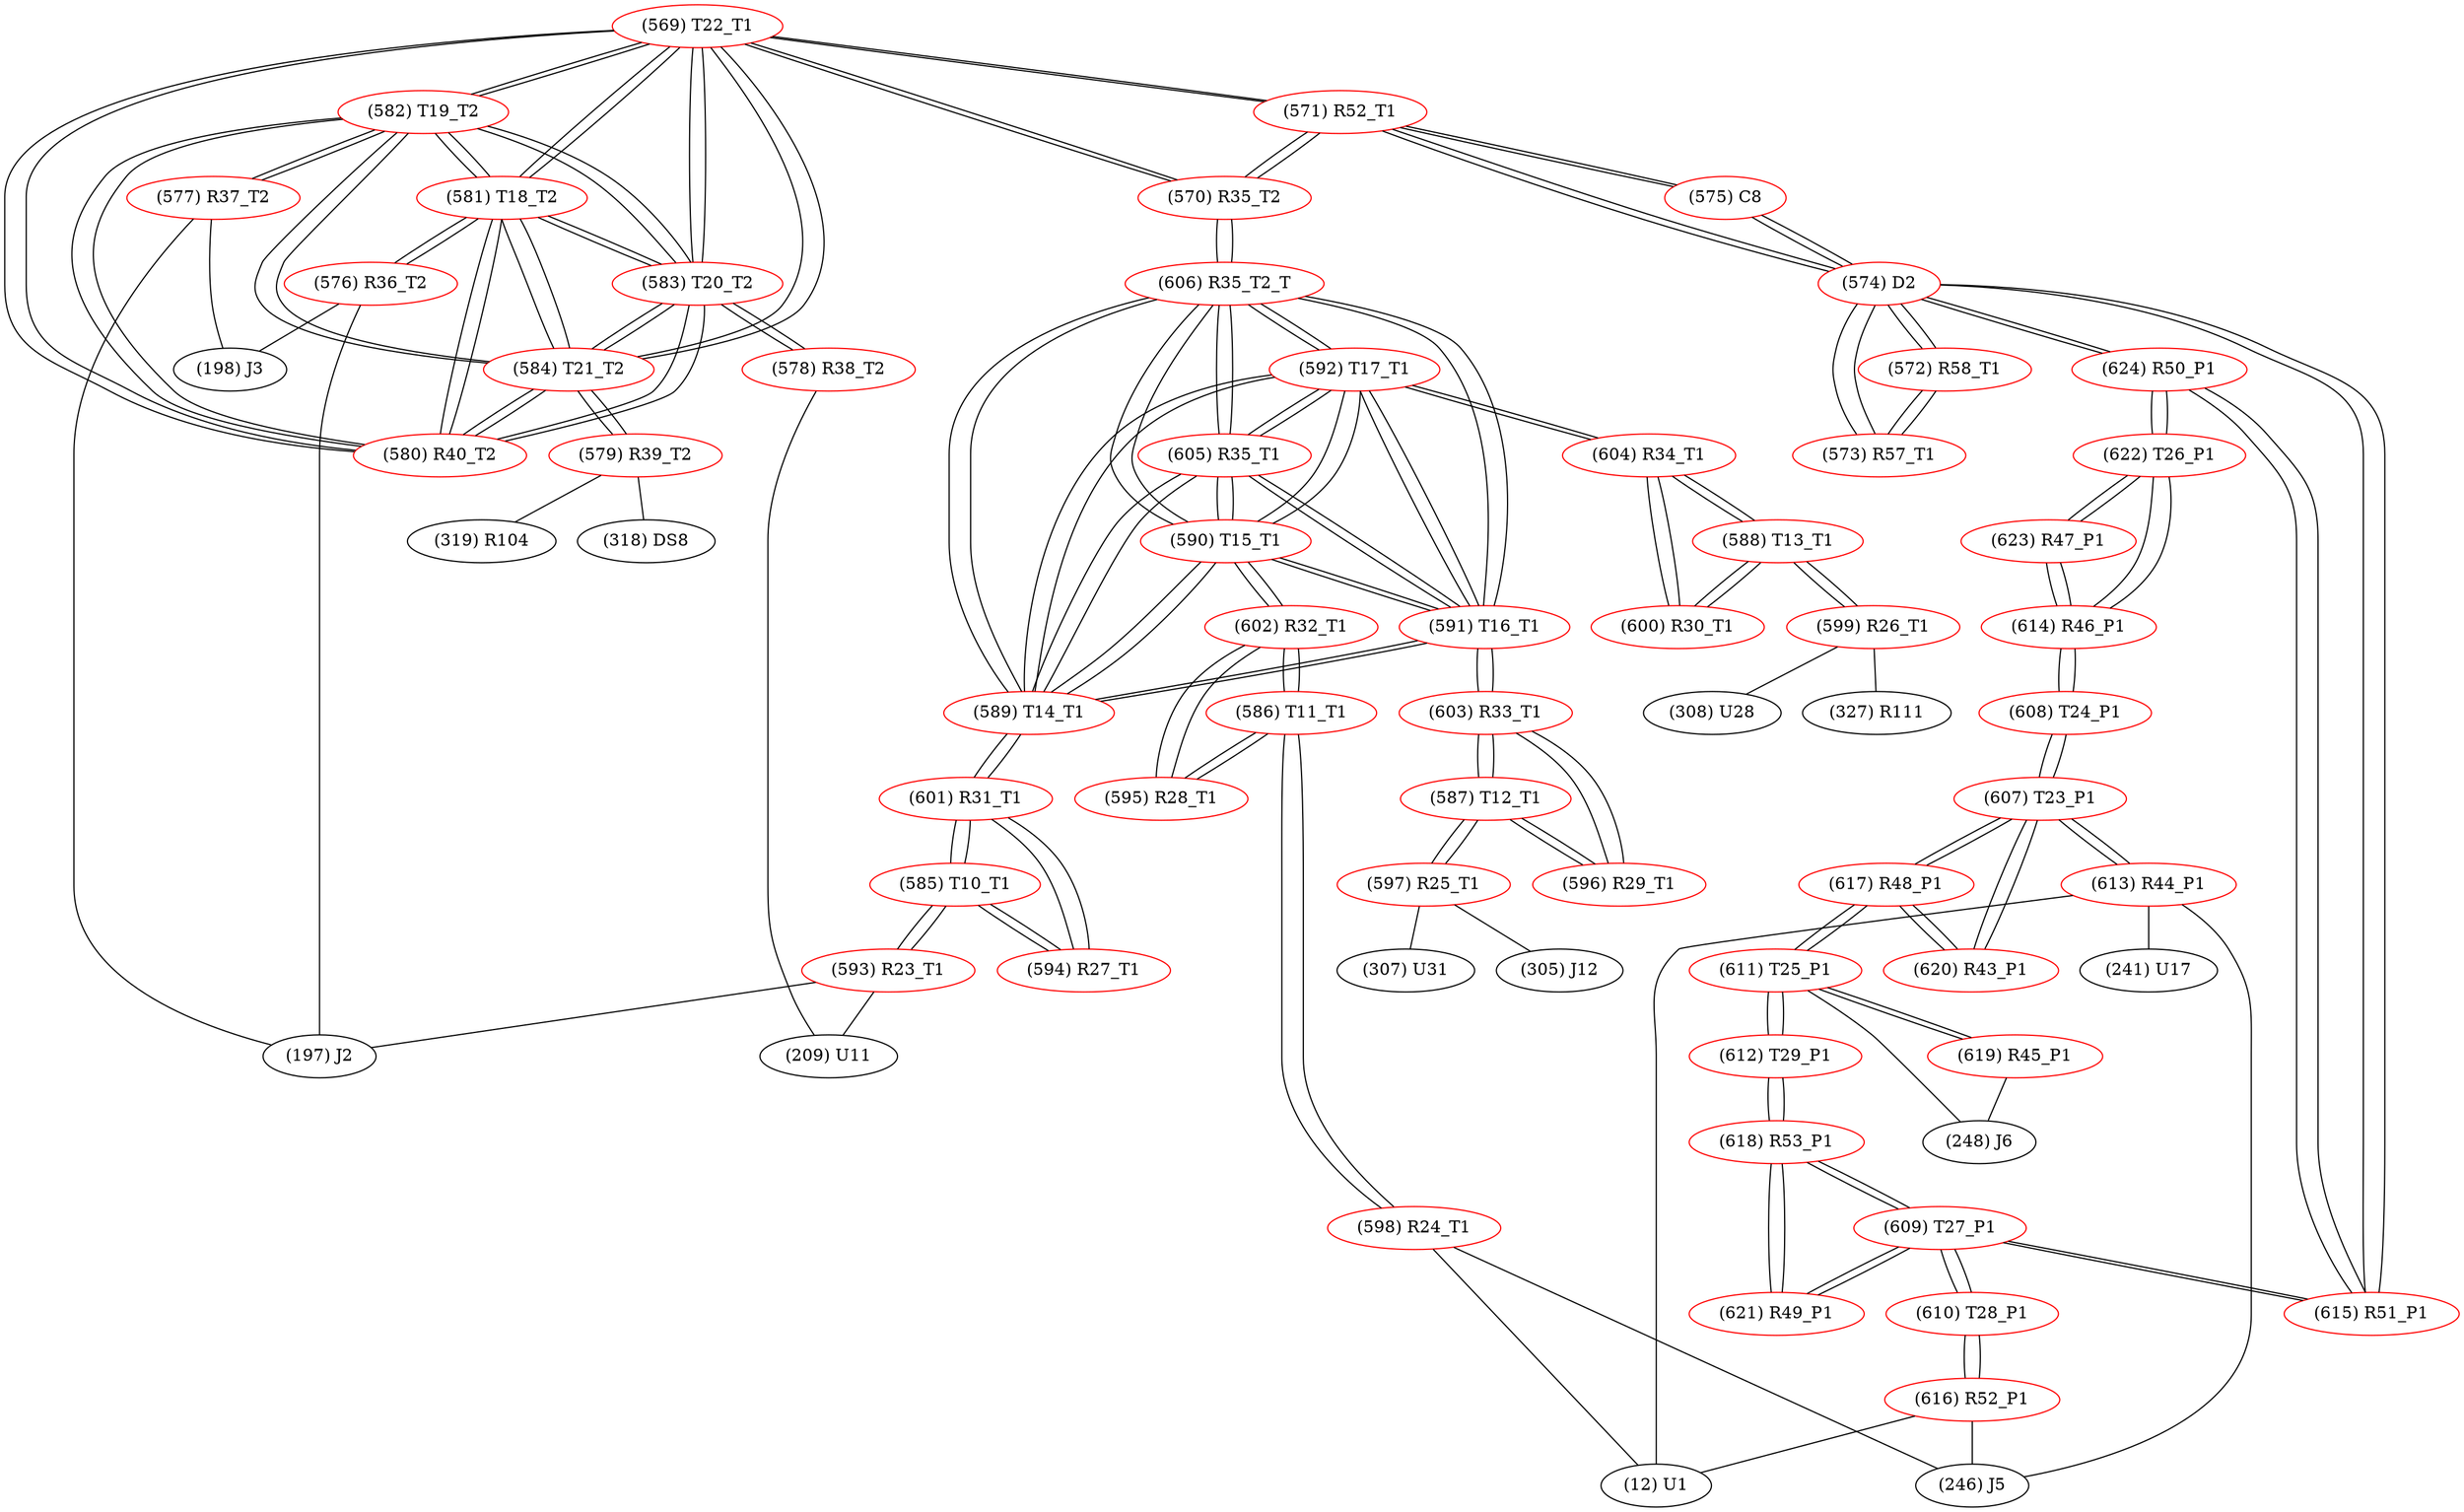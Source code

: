 graph {
	569 [label="(569) T22_T1" color=red]
	582 [label="(582) T19_T2"]
	581 [label="(581) T18_T2"]
	580 [label="(580) R40_T2"]
	584 [label="(584) T21_T2"]
	583 [label="(583) T20_T2"]
	571 [label="(571) R52_T1"]
	570 [label="(570) R35_T2"]
	570 [label="(570) R35_T2" color=red]
	571 [label="(571) R52_T1"]
	569 [label="(569) T22_T1"]
	606 [label="(606) R35_T2_T"]
	571 [label="(571) R52_T1" color=red]
	574 [label="(574) D2"]
	575 [label="(575) C8"]
	570 [label="(570) R35_T2"]
	569 [label="(569) T22_T1"]
	572 [label="(572) R58_T1" color=red]
	573 [label="(573) R57_T1"]
	574 [label="(574) D2"]
	573 [label="(573) R57_T1" color=red]
	572 [label="(572) R58_T1"]
	574 [label="(574) D2"]
	574 [label="(574) D2" color=red]
	571 [label="(571) R52_T1"]
	575 [label="(575) C8"]
	572 [label="(572) R58_T1"]
	573 [label="(573) R57_T1"]
	615 [label="(615) R51_P1"]
	624 [label="(624) R50_P1"]
	575 [label="(575) C8" color=red]
	574 [label="(574) D2"]
	571 [label="(571) R52_T1"]
	576 [label="(576) R36_T2" color=red]
	198 [label="(198) J3"]
	197 [label="(197) J2"]
	581 [label="(581) T18_T2"]
	577 [label="(577) R37_T2" color=red]
	197 [label="(197) J2"]
	198 [label="(198) J3"]
	582 [label="(582) T19_T2"]
	578 [label="(578) R38_T2" color=red]
	209 [label="(209) U11"]
	583 [label="(583) T20_T2"]
	579 [label="(579) R39_T2" color=red]
	319 [label="(319) R104"]
	318 [label="(318) DS8"]
	584 [label="(584) T21_T2"]
	580 [label="(580) R40_T2" color=red]
	569 [label="(569) T22_T1"]
	582 [label="(582) T19_T2"]
	581 [label="(581) T18_T2"]
	584 [label="(584) T21_T2"]
	583 [label="(583) T20_T2"]
	581 [label="(581) T18_T2" color=red]
	569 [label="(569) T22_T1"]
	582 [label="(582) T19_T2"]
	580 [label="(580) R40_T2"]
	584 [label="(584) T21_T2"]
	583 [label="(583) T20_T2"]
	576 [label="(576) R36_T2"]
	582 [label="(582) T19_T2" color=red]
	569 [label="(569) T22_T1"]
	581 [label="(581) T18_T2"]
	580 [label="(580) R40_T2"]
	584 [label="(584) T21_T2"]
	583 [label="(583) T20_T2"]
	577 [label="(577) R37_T2"]
	583 [label="(583) T20_T2" color=red]
	569 [label="(569) T22_T1"]
	582 [label="(582) T19_T2"]
	581 [label="(581) T18_T2"]
	580 [label="(580) R40_T2"]
	584 [label="(584) T21_T2"]
	578 [label="(578) R38_T2"]
	584 [label="(584) T21_T2" color=red]
	569 [label="(569) T22_T1"]
	582 [label="(582) T19_T2"]
	581 [label="(581) T18_T2"]
	580 [label="(580) R40_T2"]
	583 [label="(583) T20_T2"]
	579 [label="(579) R39_T2"]
	585 [label="(585) T10_T1" color=red]
	593 [label="(593) R23_T1"]
	601 [label="(601) R31_T1"]
	594 [label="(594) R27_T1"]
	586 [label="(586) T11_T1" color=red]
	598 [label="(598) R24_T1"]
	602 [label="(602) R32_T1"]
	595 [label="(595) R28_T1"]
	587 [label="(587) T12_T1" color=red]
	603 [label="(603) R33_T1"]
	596 [label="(596) R29_T1"]
	597 [label="(597) R25_T1"]
	588 [label="(588) T13_T1" color=red]
	600 [label="(600) R30_T1"]
	604 [label="(604) R34_T1"]
	599 [label="(599) R26_T1"]
	589 [label="(589) T14_T1" color=red]
	591 [label="(591) T16_T1"]
	590 [label="(590) T15_T1"]
	605 [label="(605) R35_T1"]
	592 [label="(592) T17_T1"]
	606 [label="(606) R35_T2_T"]
	601 [label="(601) R31_T1"]
	590 [label="(590) T15_T1" color=red]
	591 [label="(591) T16_T1"]
	605 [label="(605) R35_T1"]
	589 [label="(589) T14_T1"]
	592 [label="(592) T17_T1"]
	606 [label="(606) R35_T2_T"]
	602 [label="(602) R32_T1"]
	591 [label="(591) T16_T1" color=red]
	590 [label="(590) T15_T1"]
	605 [label="(605) R35_T1"]
	589 [label="(589) T14_T1"]
	592 [label="(592) T17_T1"]
	606 [label="(606) R35_T2_T"]
	603 [label="(603) R33_T1"]
	592 [label="(592) T17_T1" color=red]
	591 [label="(591) T16_T1"]
	590 [label="(590) T15_T1"]
	605 [label="(605) R35_T1"]
	589 [label="(589) T14_T1"]
	606 [label="(606) R35_T2_T"]
	604 [label="(604) R34_T1"]
	593 [label="(593) R23_T1" color=red]
	209 [label="(209) U11"]
	197 [label="(197) J2"]
	585 [label="(585) T10_T1"]
	594 [label="(594) R27_T1" color=red]
	585 [label="(585) T10_T1"]
	601 [label="(601) R31_T1"]
	595 [label="(595) R28_T1" color=red]
	602 [label="(602) R32_T1"]
	586 [label="(586) T11_T1"]
	596 [label="(596) R29_T1" color=red]
	603 [label="(603) R33_T1"]
	587 [label="(587) T12_T1"]
	597 [label="(597) R25_T1" color=red]
	307 [label="(307) U31"]
	305 [label="(305) J12"]
	587 [label="(587) T12_T1"]
	598 [label="(598) R24_T1" color=red]
	12 [label="(12) U1"]
	246 [label="(246) J5"]
	586 [label="(586) T11_T1"]
	599 [label="(599) R26_T1" color=red]
	327 [label="(327) R111"]
	308 [label="(308) U28"]
	588 [label="(588) T13_T1"]
	600 [label="(600) R30_T1" color=red]
	604 [label="(604) R34_T1"]
	588 [label="(588) T13_T1"]
	601 [label="(601) R31_T1" color=red]
	585 [label="(585) T10_T1"]
	594 [label="(594) R27_T1"]
	589 [label="(589) T14_T1"]
	602 [label="(602) R32_T1" color=red]
	590 [label="(590) T15_T1"]
	595 [label="(595) R28_T1"]
	586 [label="(586) T11_T1"]
	603 [label="(603) R33_T1" color=red]
	591 [label="(591) T16_T1"]
	596 [label="(596) R29_T1"]
	587 [label="(587) T12_T1"]
	604 [label="(604) R34_T1" color=red]
	592 [label="(592) T17_T1"]
	600 [label="(600) R30_T1"]
	588 [label="(588) T13_T1"]
	605 [label="(605) R35_T1" color=red]
	591 [label="(591) T16_T1"]
	590 [label="(590) T15_T1"]
	589 [label="(589) T14_T1"]
	592 [label="(592) T17_T1"]
	606 [label="(606) R35_T2_T"]
	606 [label="(606) R35_T2_T" color=red]
	591 [label="(591) T16_T1"]
	590 [label="(590) T15_T1"]
	605 [label="(605) R35_T1"]
	589 [label="(589) T14_T1"]
	592 [label="(592) T17_T1"]
	570 [label="(570) R35_T2"]
	607 [label="(607) T23_P1" color=red]
	617 [label="(617) R48_P1"]
	620 [label="(620) R43_P1"]
	608 [label="(608) T24_P1"]
	613 [label="(613) R44_P1"]
	608 [label="(608) T24_P1" color=red]
	614 [label="(614) R46_P1"]
	607 [label="(607) T23_P1"]
	609 [label="(609) T27_P1" color=red]
	615 [label="(615) R51_P1"]
	610 [label="(610) T28_P1"]
	618 [label="(618) R53_P1"]
	621 [label="(621) R49_P1"]
	610 [label="(610) T28_P1" color=red]
	616 [label="(616) R52_P1"]
	609 [label="(609) T27_P1"]
	611 [label="(611) T25_P1" color=red]
	612 [label="(612) T29_P1"]
	617 [label="(617) R48_P1"]
	619 [label="(619) R45_P1"]
	248 [label="(248) J6"]
	612 [label="(612) T29_P1" color=red]
	611 [label="(611) T25_P1"]
	618 [label="(618) R53_P1"]
	613 [label="(613) R44_P1" color=red]
	12 [label="(12) U1"]
	241 [label="(241) U17"]
	246 [label="(246) J5"]
	607 [label="(607) T23_P1"]
	614 [label="(614) R46_P1" color=red]
	622 [label="(622) T26_P1"]
	623 [label="(623) R47_P1"]
	608 [label="(608) T24_P1"]
	615 [label="(615) R51_P1" color=red]
	609 [label="(609) T27_P1"]
	624 [label="(624) R50_P1"]
	574 [label="(574) D2"]
	616 [label="(616) R52_P1" color=red]
	12 [label="(12) U1"]
	246 [label="(246) J5"]
	610 [label="(610) T28_P1"]
	617 [label="(617) R48_P1" color=red]
	611 [label="(611) T25_P1"]
	607 [label="(607) T23_P1"]
	620 [label="(620) R43_P1"]
	618 [label="(618) R53_P1" color=red]
	612 [label="(612) T29_P1"]
	609 [label="(609) T27_P1"]
	621 [label="(621) R49_P1"]
	619 [label="(619) R45_P1" color=red]
	611 [label="(611) T25_P1"]
	248 [label="(248) J6"]
	620 [label="(620) R43_P1" color=red]
	617 [label="(617) R48_P1"]
	607 [label="(607) T23_P1"]
	621 [label="(621) R49_P1" color=red]
	609 [label="(609) T27_P1"]
	618 [label="(618) R53_P1"]
	622 [label="(622) T26_P1" color=red]
	624 [label="(624) R50_P1"]
	614 [label="(614) R46_P1"]
	623 [label="(623) R47_P1"]
	623 [label="(623) R47_P1" color=red]
	622 [label="(622) T26_P1"]
	614 [label="(614) R46_P1"]
	624 [label="(624) R50_P1" color=red]
	622 [label="(622) T26_P1"]
	615 [label="(615) R51_P1"]
	574 [label="(574) D2"]
	569 -- 582
	569 -- 581
	569 -- 580
	569 -- 584
	569 -- 583
	569 -- 571
	569 -- 570
	570 -- 571
	570 -- 569
	570 -- 606
	571 -- 574
	571 -- 575
	571 -- 570
	571 -- 569
	572 -- 573
	572 -- 574
	573 -- 572
	573 -- 574
	574 -- 571
	574 -- 575
	574 -- 572
	574 -- 573
	574 -- 615
	574 -- 624
	575 -- 574
	575 -- 571
	576 -- 198
	576 -- 197
	576 -- 581
	577 -- 197
	577 -- 198
	577 -- 582
	578 -- 209
	578 -- 583
	579 -- 319
	579 -- 318
	579 -- 584
	580 -- 569
	580 -- 582
	580 -- 581
	580 -- 584
	580 -- 583
	581 -- 569
	581 -- 582
	581 -- 580
	581 -- 584
	581 -- 583
	581 -- 576
	582 -- 569
	582 -- 581
	582 -- 580
	582 -- 584
	582 -- 583
	582 -- 577
	583 -- 569
	583 -- 582
	583 -- 581
	583 -- 580
	583 -- 584
	583 -- 578
	584 -- 569
	584 -- 582
	584 -- 581
	584 -- 580
	584 -- 583
	584 -- 579
	585 -- 593
	585 -- 601
	585 -- 594
	586 -- 598
	586 -- 602
	586 -- 595
	587 -- 603
	587 -- 596
	587 -- 597
	588 -- 600
	588 -- 604
	588 -- 599
	589 -- 591
	589 -- 590
	589 -- 605
	589 -- 592
	589 -- 606
	589 -- 601
	590 -- 591
	590 -- 605
	590 -- 589
	590 -- 592
	590 -- 606
	590 -- 602
	591 -- 590
	591 -- 605
	591 -- 589
	591 -- 592
	591 -- 606
	591 -- 603
	592 -- 591
	592 -- 590
	592 -- 605
	592 -- 589
	592 -- 606
	592 -- 604
	593 -- 209
	593 -- 197
	593 -- 585
	594 -- 585
	594 -- 601
	595 -- 602
	595 -- 586
	596 -- 603
	596 -- 587
	597 -- 307
	597 -- 305
	597 -- 587
	598 -- 12
	598 -- 246
	598 -- 586
	599 -- 327
	599 -- 308
	599 -- 588
	600 -- 604
	600 -- 588
	601 -- 585
	601 -- 594
	601 -- 589
	602 -- 590
	602 -- 595
	602 -- 586
	603 -- 591
	603 -- 596
	603 -- 587
	604 -- 592
	604 -- 600
	604 -- 588
	605 -- 591
	605 -- 590
	605 -- 589
	605 -- 592
	605 -- 606
	606 -- 591
	606 -- 590
	606 -- 605
	606 -- 589
	606 -- 592
	606 -- 570
	607 -- 617
	607 -- 620
	607 -- 608
	607 -- 613
	608 -- 614
	608 -- 607
	609 -- 615
	609 -- 610
	609 -- 618
	609 -- 621
	610 -- 616
	610 -- 609
	611 -- 612
	611 -- 617
	611 -- 619
	611 -- 248
	612 -- 611
	612 -- 618
	613 -- 12
	613 -- 241
	613 -- 246
	613 -- 607
	614 -- 622
	614 -- 623
	614 -- 608
	615 -- 609
	615 -- 624
	615 -- 574
	616 -- 12
	616 -- 246
	616 -- 610
	617 -- 611
	617 -- 607
	617 -- 620
	618 -- 612
	618 -- 609
	618 -- 621
	619 -- 611
	619 -- 248
	620 -- 617
	620 -- 607
	621 -- 609
	621 -- 618
	622 -- 624
	622 -- 614
	622 -- 623
	623 -- 622
	623 -- 614
	624 -- 622
	624 -- 615
	624 -- 574
}